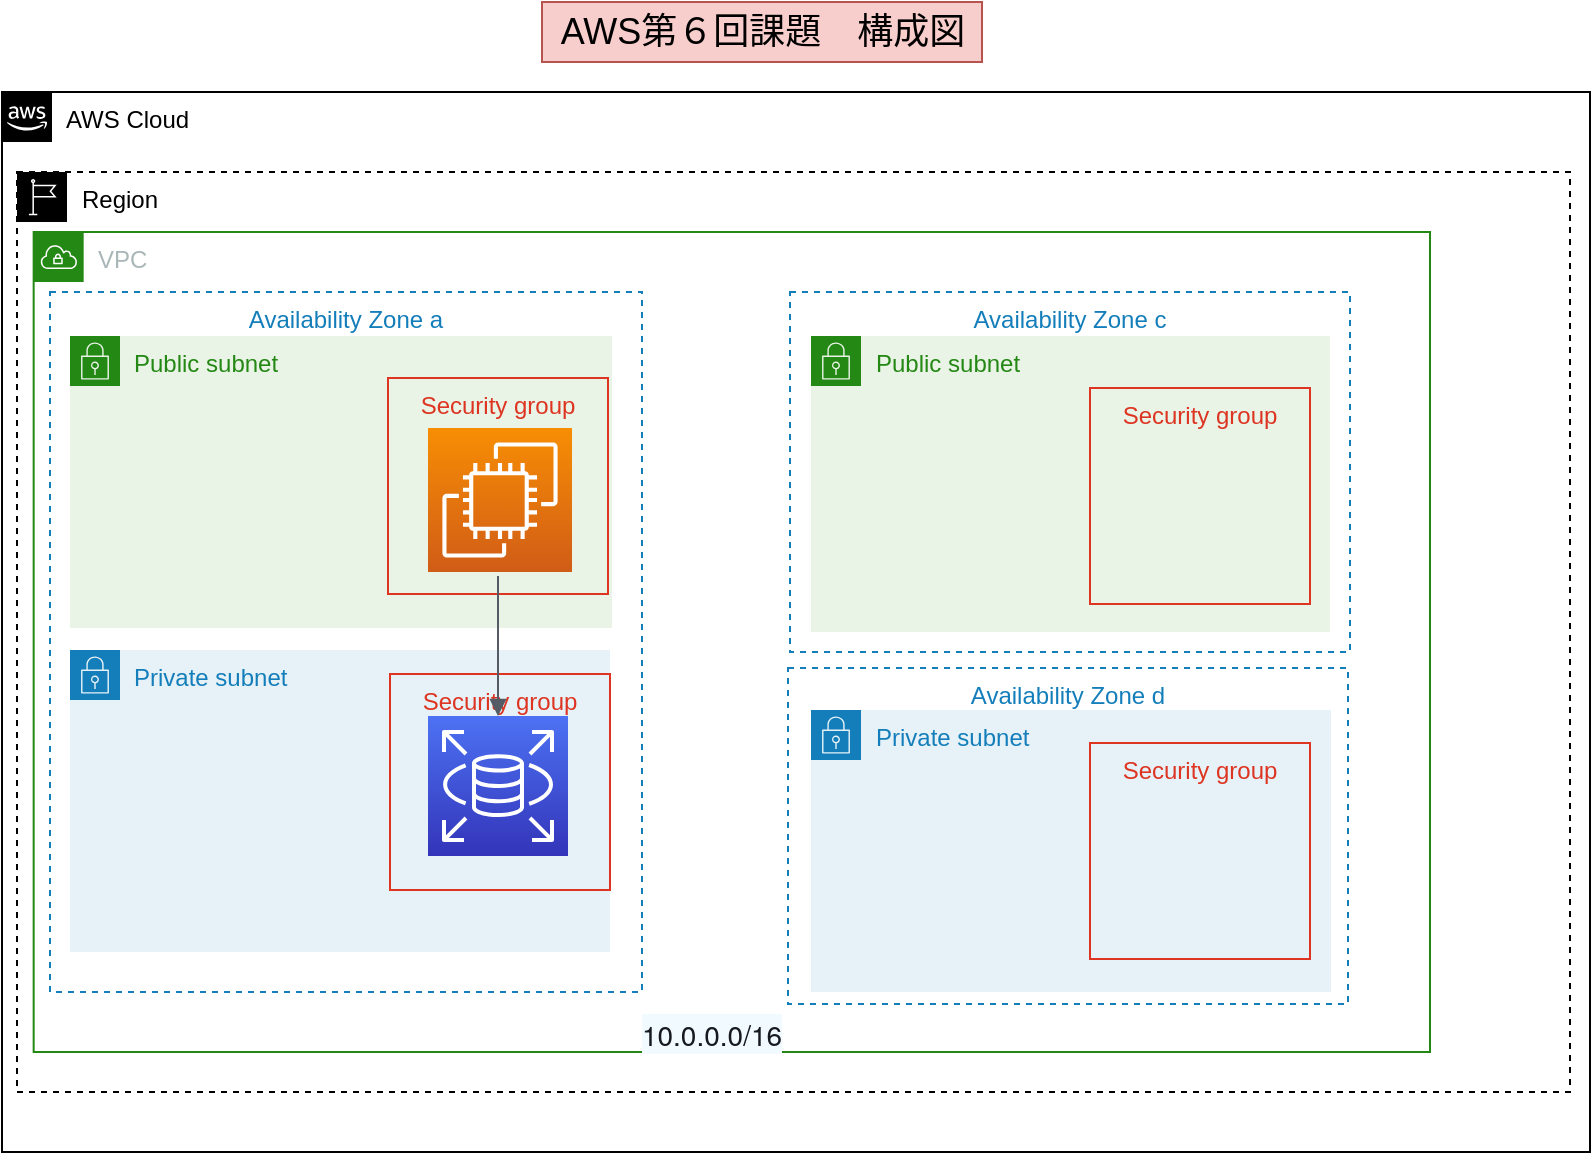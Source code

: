 <mxfile version="16.1.4" type="github" pages="2">
  <diagram id="PhhgaO7qPSRJpCxBzuqd" name="AWS第6回課題構成図">
    <mxGraphModel dx="946" dy="508" grid="1" gridSize="10" guides="1" tooltips="1" connect="1" arrows="1" fold="1" page="1" pageScale="1" pageWidth="827" pageHeight="1169" math="0" shadow="0">
      <root>
        <mxCell id="0" />
        <mxCell id="1" parent="0" />
        <mxCell id="XHXrJZq5cTJAChG5WZjP-153" value="" style="group" vertex="1" connectable="0" parent="1">
          <mxGeometry x="10" y="50" width="794" height="530" as="geometry" />
        </mxCell>
        <mxCell id="XHXrJZq5cTJAChG5WZjP-141" value="Availability Zone a" style="fillColor=none;strokeColor=#147EBA;dashed=1;verticalAlign=top;fontStyle=0;fontColor=#147EBA;rounded=0;sketch=0;" vertex="1" parent="XHXrJZq5cTJAChG5WZjP-153">
          <mxGeometry x="24" y="100" width="296" height="350" as="geometry" />
        </mxCell>
        <mxCell id="XHXrJZq5cTJAChG5WZjP-126" value="Private subnet" style="points=[[0,0],[0.25,0],[0.5,0],[0.75,0],[1,0],[1,0.25],[1,0.5],[1,0.75],[1,1],[0.75,1],[0.5,1],[0.25,1],[0,1],[0,0.75],[0,0.5],[0,0.25]];outlineConnect=0;gradientColor=none;html=1;whiteSpace=wrap;fontSize=12;fontStyle=0;container=1;pointerEvents=0;collapsible=0;recursiveResize=0;shape=mxgraph.aws4.group;grIcon=mxgraph.aws4.group_security_group;grStroke=0;strokeColor=#147EBA;fillColor=#E6F2F8;verticalAlign=top;align=left;spacingLeft=30;fontColor=#147EBA;dashed=0;rounded=0;sketch=0;" vertex="1" parent="XHXrJZq5cTJAChG5WZjP-153">
          <mxGeometry x="34" y="279" width="270" height="151" as="geometry" />
        </mxCell>
        <mxCell id="XHXrJZq5cTJAChG5WZjP-127" value="Public subnet" style="points=[[0,0],[0.25,0],[0.5,0],[0.75,0],[1,0],[1,0.25],[1,0.5],[1,0.75],[1,1],[0.75,1],[0.5,1],[0.25,1],[0,1],[0,0.75],[0,0.5],[0,0.25]];outlineConnect=0;gradientColor=none;html=1;whiteSpace=wrap;fontSize=12;fontStyle=0;container=1;pointerEvents=0;collapsible=0;recursiveResize=0;shape=mxgraph.aws4.group;grIcon=mxgraph.aws4.group_security_group;grStroke=0;strokeColor=#248814;fillColor=#E9F3E6;verticalAlign=top;align=left;spacingLeft=30;fontColor=#248814;dashed=0;rounded=0;sketch=0;" vertex="1" parent="XHXrJZq5cTJAChG5WZjP-153">
          <mxGeometry x="34" y="122" width="271" height="146" as="geometry" />
        </mxCell>
        <mxCell id="XHXrJZq5cTJAChG5WZjP-92" value="AWS Cloud" style="points=[[0,0],[0.25,0],[0.5,0],[0.75,0],[1,0],[1,0.25],[1,0.5],[1,0.75],[1,1],[0.75,1],[0.5,1],[0.25,1],[0,1],[0,0.75],[0,0.5],[0,0.25]];outlineConnect=0;html=1;whiteSpace=wrap;fontSize=12;fontStyle=0;shape=mxgraph.aws4.group;grIcon=mxgraph.aws4.group_aws_cloud_alt;fillColor=none;verticalAlign=top;align=left;spacingLeft=30;dashed=0;container=0;pointerEvents=0;collapsible=0;recursiveResize=0;" vertex="1" parent="XHXrJZq5cTJAChG5WZjP-153">
          <mxGeometry width="794" height="530" as="geometry" />
        </mxCell>
        <mxCell id="XHXrJZq5cTJAChG5WZjP-122" value="Region" style="points=[[0,0],[0.25,0],[0.5,0],[0.75,0],[1,0],[1,0.25],[1,0.5],[1,0.75],[1,1],[0.75,1],[0.5,1],[0.25,1],[0,1],[0,0.75],[0,0.5],[0,0.25]];outlineConnect=0;html=1;whiteSpace=wrap;fontSize=12;fontStyle=0;container=0;pointerEvents=0;collapsible=0;recursiveResize=0;shape=mxgraph.aws4.group;grIcon=mxgraph.aws4.group_region;fillColor=none;verticalAlign=top;align=left;spacingLeft=30;dashed=1;" vertex="1" parent="XHXrJZq5cTJAChG5WZjP-153">
          <mxGeometry x="7.5" y="40" width="776.5" height="460" as="geometry" />
        </mxCell>
        <mxCell id="XHXrJZq5cTJAChG5WZjP-125" value="VPC" style="points=[[0,0],[0.25,0],[0.5,0],[0.75,0],[1,0],[1,0.25],[1,0.5],[1,0.75],[1,1],[0.75,1],[0.5,1],[0.25,1],[0,1],[0,0.75],[0,0.5],[0,0.25]];outlineConnect=0;gradientColor=none;html=1;whiteSpace=wrap;fontSize=12;fontStyle=0;container=0;pointerEvents=0;collapsible=0;recursiveResize=0;shape=mxgraph.aws4.group;grIcon=mxgraph.aws4.group_vpc;strokeColor=#248814;fillColor=none;verticalAlign=top;align=left;spacingLeft=30;fontColor=#AAB7B8;dashed=0;rounded=0;sketch=0;" vertex="1" parent="XHXrJZq5cTJAChG5WZjP-153">
          <mxGeometry x="15.83" y="70" width="698.17" height="410" as="geometry" />
        </mxCell>
        <mxCell id="XHXrJZq5cTJAChG5WZjP-142" value="Security group" style="fillColor=none;strokeColor=#DD3522;verticalAlign=top;fontStyle=0;fontColor=#DD3522;rounded=0;sketch=0;" vertex="1" parent="XHXrJZq5cTJAChG5WZjP-153">
          <mxGeometry x="193" y="143" width="110" height="108" as="geometry" />
        </mxCell>
        <mxCell id="XHXrJZq5cTJAChG5WZjP-144" value="Security group" style="fillColor=none;strokeColor=#DD3522;verticalAlign=top;fontStyle=0;fontColor=#DD3522;rounded=0;sketch=0;" vertex="1" parent="XHXrJZq5cTJAChG5WZjP-153">
          <mxGeometry x="194" y="291" width="110" height="108" as="geometry" />
        </mxCell>
        <mxCell id="XHXrJZq5cTJAChG5WZjP-145" value="Availability Zone c" style="fillColor=none;strokeColor=#147EBA;dashed=1;verticalAlign=top;fontStyle=0;fontColor=#147EBA;rounded=0;sketch=0;" vertex="1" parent="XHXrJZq5cTJAChG5WZjP-153">
          <mxGeometry x="394" y="100" width="280" height="180" as="geometry" />
        </mxCell>
        <mxCell id="XHXrJZq5cTJAChG5WZjP-147" value="Public subnet" style="points=[[0,0],[0.25,0],[0.5,0],[0.75,0],[1,0],[1,0.25],[1,0.5],[1,0.75],[1,1],[0.75,1],[0.5,1],[0.25,1],[0,1],[0,0.75],[0,0.5],[0,0.25]];outlineConnect=0;gradientColor=none;html=1;whiteSpace=wrap;fontSize=12;fontStyle=0;container=1;pointerEvents=0;collapsible=0;recursiveResize=0;shape=mxgraph.aws4.group;grIcon=mxgraph.aws4.group_security_group;grStroke=0;strokeColor=#248814;fillColor=#E9F3E6;verticalAlign=top;align=left;spacingLeft=30;fontColor=#248814;dashed=0;rounded=0;sketch=0;" vertex="1" parent="XHXrJZq5cTJAChG5WZjP-153">
          <mxGeometry x="404.5" y="122" width="259.5" height="148" as="geometry" />
        </mxCell>
        <mxCell id="XHXrJZq5cTJAChG5WZjP-148" value="Security group" style="fillColor=none;strokeColor=#DD3522;verticalAlign=top;fontStyle=0;fontColor=#DD3522;rounded=0;sketch=0;" vertex="1" parent="XHXrJZq5cTJAChG5WZjP-153">
          <mxGeometry x="544" y="148" width="110" height="108" as="geometry" />
        </mxCell>
        <mxCell id="XHXrJZq5cTJAChG5WZjP-152" value="Availability Zone d" style="fillColor=none;strokeColor=#147EBA;dashed=1;verticalAlign=top;fontStyle=0;fontColor=#147EBA;rounded=0;sketch=0;" vertex="1" parent="XHXrJZq5cTJAChG5WZjP-153">
          <mxGeometry x="393" y="288" width="280" height="168" as="geometry" />
        </mxCell>
        <mxCell id="XHXrJZq5cTJAChG5WZjP-149" value="Private subnet" style="points=[[0,0],[0.25,0],[0.5,0],[0.75,0],[1,0],[1,0.25],[1,0.5],[1,0.75],[1,1],[0.75,1],[0.5,1],[0.25,1],[0,1],[0,0.75],[0,0.5],[0,0.25]];outlineConnect=0;gradientColor=none;html=1;whiteSpace=wrap;fontSize=12;fontStyle=0;container=1;pointerEvents=0;collapsible=0;recursiveResize=0;shape=mxgraph.aws4.group;grIcon=mxgraph.aws4.group_security_group;grStroke=0;strokeColor=#147EBA;fillColor=#E6F2F8;verticalAlign=top;align=left;spacingLeft=30;fontColor=#147EBA;dashed=0;rounded=0;sketch=0;" vertex="1" parent="XHXrJZq5cTJAChG5WZjP-153">
          <mxGeometry x="404.5" y="309" width="260" height="141" as="geometry" />
        </mxCell>
        <mxCell id="XHXrJZq5cTJAChG5WZjP-155" value="" style="group" vertex="1" connectable="0" parent="XHXrJZq5cTJAChG5WZjP-153">
          <mxGeometry x="213" y="168" width="72" height="214" as="geometry" />
        </mxCell>
        <mxCell id="XHXrJZq5cTJAChG5WZjP-139" value="" style="sketch=0;points=[[0,0,0],[0.25,0,0],[0.5,0,0],[0.75,0,0],[1,0,0],[0,1,0],[0.25,1,0],[0.5,1,0],[0.75,1,0],[1,1,0],[0,0.25,0],[0,0.5,0],[0,0.75,0],[1,0.25,0],[1,0.5,0],[1,0.75,0]];outlineConnect=0;fontColor=#232F3E;gradientColor=#4D72F3;gradientDirection=north;fillColor=#3334B9;strokeColor=#ffffff;dashed=0;verticalLabelPosition=bottom;verticalAlign=top;align=center;html=1;fontSize=12;fontStyle=0;aspect=fixed;shape=mxgraph.aws4.resourceIcon;resIcon=mxgraph.aws4.rds;rounded=0;" vertex="1" parent="XHXrJZq5cTJAChG5WZjP-155">
          <mxGeometry y="144" width="70" height="70" as="geometry" />
        </mxCell>
        <mxCell id="XHXrJZq5cTJAChG5WZjP-140" value="" style="sketch=0;points=[[0,0,0],[0.25,0,0],[0.5,0,0],[0.75,0,0],[1,0,0],[0,1,0],[0.25,1,0],[0.5,1,0],[0.75,1,0],[1,1,0],[0,0.25,0],[0,0.5,0],[0,0.75,0],[1,0.25,0],[1,0.5,0],[1,0.75,0]];outlineConnect=0;fontColor=#232F3E;gradientColor=#F78E04;gradientDirection=north;fillColor=#D05C17;strokeColor=#ffffff;dashed=0;verticalLabelPosition=bottom;verticalAlign=top;align=center;html=1;fontSize=12;fontStyle=0;aspect=fixed;shape=mxgraph.aws4.resourceIcon;resIcon=mxgraph.aws4.ec2;rounded=0;" vertex="1" parent="XHXrJZq5cTJAChG5WZjP-155">
          <mxGeometry width="72" height="72" as="geometry" />
        </mxCell>
        <mxCell id="XHXrJZq5cTJAChG5WZjP-137" value="" style="edgeStyle=orthogonalEdgeStyle;html=1;endArrow=block;elbow=vertical;startArrow=none;endFill=1;strokeColor=#545B64;rounded=0;sketch=0;curved=0;" edge="1" parent="XHXrJZq5cTJAChG5WZjP-155">
          <mxGeometry width="100" relative="1" as="geometry">
            <mxPoint x="35" y="74" as="sourcePoint" />
            <mxPoint x="35" y="144" as="targetPoint" />
          </mxGeometry>
        </mxCell>
        <mxCell id="XHXrJZq5cTJAChG5WZjP-150" value="Security group" style="fillColor=none;strokeColor=#DD3522;verticalAlign=top;fontStyle=0;fontColor=#DD3522;rounded=0;sketch=0;" vertex="1" parent="XHXrJZq5cTJAChG5WZjP-153">
          <mxGeometry x="544" y="325.5" width="110" height="108" as="geometry" />
        </mxCell>
        <mxCell id="XHXrJZq5cTJAChG5WZjP-154" value="&lt;span style=&quot;color: rgb(22 , 25 , 31) ; font-family: &amp;#34;amazon ember&amp;#34; , &amp;#34;helvetica neue&amp;#34; , &amp;#34;roboto&amp;#34; , &amp;#34;arial&amp;#34; , sans-serif ; font-size: 14px ; background-color: rgb(241 , 250 , 255)&quot;&gt;10.0.0.0/16&lt;/span&gt;" style="text;html=1;strokeColor=none;fillColor=none;align=center;verticalAlign=middle;whiteSpace=wrap;rounded=0;fontFamily=Helvetica;" vertex="1" parent="1">
          <mxGeometry x="300" y="506" width="130" height="30" as="geometry" />
        </mxCell>
        <mxCell id="XHXrJZq5cTJAChG5WZjP-156" value="AWS第６回課題　構成図" style="text;html=1;align=center;verticalAlign=middle;resizable=0;points=[];autosize=1;strokeColor=#b85450;fillColor=#f8cecc;fontSize=18;" vertex="1" parent="1">
          <mxGeometry x="280" y="5" width="220" height="30" as="geometry" />
        </mxCell>
      </root>
    </mxGraphModel>
  </diagram>
  <diagram name="AWS第7回課題構成図" id="n2JetbOnq3t8JTuAo5TF">
    <mxGraphModel dx="946" dy="508" grid="1" gridSize="10" guides="1" tooltips="1" connect="1" arrows="1" fold="1" page="1" pageScale="1" pageWidth="827" pageHeight="1169" math="0" shadow="0">
      <root>
        <mxCell id="o_5WFNfsDmiW6jNAvTkd-0" />
        <mxCell id="o_5WFNfsDmiW6jNAvTkd-1" parent="o_5WFNfsDmiW6jNAvTkd-0" />
        <mxCell id="o_5WFNfsDmiW6jNAvTkd-2" value="" style="group" vertex="1" connectable="0" parent="o_5WFNfsDmiW6jNAvTkd-1">
          <mxGeometry x="10" y="50" width="794" height="530" as="geometry" />
        </mxCell>
        <mxCell id="o_5WFNfsDmiW6jNAvTkd-3" value="Availability Zone a" style="fillColor=none;strokeColor=#147EBA;dashed=1;verticalAlign=top;fontStyle=0;fontColor=#147EBA;rounded=0;sketch=0;" vertex="1" parent="o_5WFNfsDmiW6jNAvTkd-2">
          <mxGeometry x="24" y="100" width="296" height="350" as="geometry" />
        </mxCell>
        <mxCell id="o_5WFNfsDmiW6jNAvTkd-4" value="Private subnet" style="points=[[0,0],[0.25,0],[0.5,0],[0.75,0],[1,0],[1,0.25],[1,0.5],[1,0.75],[1,1],[0.75,1],[0.5,1],[0.25,1],[0,1],[0,0.75],[0,0.5],[0,0.25]];outlineConnect=0;gradientColor=none;html=1;whiteSpace=wrap;fontSize=12;fontStyle=0;container=1;pointerEvents=0;collapsible=0;recursiveResize=0;shape=mxgraph.aws4.group;grIcon=mxgraph.aws4.group_security_group;grStroke=0;strokeColor=#147EBA;fillColor=#E6F2F8;verticalAlign=top;align=left;spacingLeft=30;fontColor=#147EBA;dashed=0;rounded=0;sketch=0;" vertex="1" parent="o_5WFNfsDmiW6jNAvTkd-2">
          <mxGeometry x="34" y="279" width="270" height="151" as="geometry" />
        </mxCell>
        <mxCell id="o_5WFNfsDmiW6jNAvTkd-5" value="Public subnet" style="points=[[0,0],[0.25,0],[0.5,0],[0.75,0],[1,0],[1,0.25],[1,0.5],[1,0.75],[1,1],[0.75,1],[0.5,1],[0.25,1],[0,1],[0,0.75],[0,0.5],[0,0.25]];outlineConnect=0;gradientColor=none;html=1;whiteSpace=wrap;fontSize=12;fontStyle=0;container=1;pointerEvents=0;collapsible=0;recursiveResize=0;shape=mxgraph.aws4.group;grIcon=mxgraph.aws4.group_security_group;grStroke=0;strokeColor=#248814;fillColor=#E9F3E6;verticalAlign=top;align=left;spacingLeft=30;fontColor=#248814;dashed=0;rounded=0;sketch=0;" vertex="1" parent="o_5WFNfsDmiW6jNAvTkd-2">
          <mxGeometry x="34" y="122" width="271" height="146" as="geometry" />
        </mxCell>
        <mxCell id="o_5WFNfsDmiW6jNAvTkd-6" value="AWS Cloud" style="points=[[0,0],[0.25,0],[0.5,0],[0.75,0],[1,0],[1,0.25],[1,0.5],[1,0.75],[1,1],[0.75,1],[0.5,1],[0.25,1],[0,1],[0,0.75],[0,0.5],[0,0.25]];outlineConnect=0;html=1;whiteSpace=wrap;fontSize=12;fontStyle=0;shape=mxgraph.aws4.group;grIcon=mxgraph.aws4.group_aws_cloud_alt;fillColor=none;verticalAlign=top;align=left;spacingLeft=30;dashed=0;container=0;pointerEvents=0;collapsible=0;recursiveResize=0;" vertex="1" parent="o_5WFNfsDmiW6jNAvTkd-2">
          <mxGeometry width="794" height="530" as="geometry" />
        </mxCell>
        <mxCell id="o_5WFNfsDmiW6jNAvTkd-7" value="Region" style="points=[[0,0],[0.25,0],[0.5,0],[0.75,0],[1,0],[1,0.25],[1,0.5],[1,0.75],[1,1],[0.75,1],[0.5,1],[0.25,1],[0,1],[0,0.75],[0,0.5],[0,0.25]];outlineConnect=0;html=1;whiteSpace=wrap;fontSize=12;fontStyle=0;container=0;pointerEvents=0;collapsible=0;recursiveResize=0;shape=mxgraph.aws4.group;grIcon=mxgraph.aws4.group_region;fillColor=none;verticalAlign=top;align=left;spacingLeft=30;dashed=1;" vertex="1" parent="o_5WFNfsDmiW6jNAvTkd-2">
          <mxGeometry x="7.5" y="40" width="776.5" height="460" as="geometry" />
        </mxCell>
        <mxCell id="o_5WFNfsDmiW6jNAvTkd-8" value="VPC" style="points=[[0,0],[0.25,0],[0.5,0],[0.75,0],[1,0],[1,0.25],[1,0.5],[1,0.75],[1,1],[0.75,1],[0.5,1],[0.25,1],[0,1],[0,0.75],[0,0.5],[0,0.25]];outlineConnect=0;gradientColor=none;html=1;whiteSpace=wrap;fontSize=12;fontStyle=0;container=0;pointerEvents=0;collapsible=0;recursiveResize=0;shape=mxgraph.aws4.group;grIcon=mxgraph.aws4.group_vpc;strokeColor=#248814;fillColor=none;verticalAlign=top;align=left;spacingLeft=30;fontColor=#AAB7B8;dashed=0;rounded=0;sketch=0;" vertex="1" parent="o_5WFNfsDmiW6jNAvTkd-2">
          <mxGeometry x="15.83" y="70" width="698.17" height="410" as="geometry" />
        </mxCell>
        <mxCell id="o_5WFNfsDmiW6jNAvTkd-9" value="Security group" style="fillColor=none;strokeColor=#DD3522;verticalAlign=top;fontStyle=0;fontColor=#DD3522;rounded=0;sketch=0;" vertex="1" parent="o_5WFNfsDmiW6jNAvTkd-2">
          <mxGeometry x="193" y="143" width="110" height="108" as="geometry" />
        </mxCell>
        <mxCell id="o_5WFNfsDmiW6jNAvTkd-10" value="Security group" style="fillColor=none;strokeColor=#DD3522;verticalAlign=top;fontStyle=0;fontColor=#DD3522;rounded=0;sketch=0;" vertex="1" parent="o_5WFNfsDmiW6jNAvTkd-2">
          <mxGeometry x="194" y="291" width="110" height="108" as="geometry" />
        </mxCell>
        <mxCell id="o_5WFNfsDmiW6jNAvTkd-11" value="Availability Zone c" style="fillColor=none;strokeColor=#147EBA;dashed=1;verticalAlign=top;fontStyle=0;fontColor=#147EBA;rounded=0;sketch=0;" vertex="1" parent="o_5WFNfsDmiW6jNAvTkd-2">
          <mxGeometry x="394" y="100" width="280" height="180" as="geometry" />
        </mxCell>
        <mxCell id="o_5WFNfsDmiW6jNAvTkd-12" value="Public subnet" style="points=[[0,0],[0.25,0],[0.5,0],[0.75,0],[1,0],[1,0.25],[1,0.5],[1,0.75],[1,1],[0.75,1],[0.5,1],[0.25,1],[0,1],[0,0.75],[0,0.5],[0,0.25]];outlineConnect=0;gradientColor=none;html=1;whiteSpace=wrap;fontSize=12;fontStyle=0;container=1;pointerEvents=0;collapsible=0;recursiveResize=0;shape=mxgraph.aws4.group;grIcon=mxgraph.aws4.group_security_group;grStroke=0;strokeColor=#248814;fillColor=#E9F3E6;verticalAlign=top;align=left;spacingLeft=30;fontColor=#248814;dashed=0;rounded=0;sketch=0;" vertex="1" parent="o_5WFNfsDmiW6jNAvTkd-2">
          <mxGeometry x="404.5" y="122" width="259.5" height="148" as="geometry" />
        </mxCell>
        <mxCell id="o_5WFNfsDmiW6jNAvTkd-13" value="Security group" style="fillColor=none;strokeColor=#DD3522;verticalAlign=top;fontStyle=0;fontColor=#DD3522;rounded=0;sketch=0;" vertex="1" parent="o_5WFNfsDmiW6jNAvTkd-2">
          <mxGeometry x="544" y="148" width="110" height="108" as="geometry" />
        </mxCell>
        <mxCell id="o_5WFNfsDmiW6jNAvTkd-14" value="Availability Zone d" style="fillColor=none;strokeColor=#147EBA;dashed=1;verticalAlign=top;fontStyle=0;fontColor=#147EBA;rounded=0;sketch=0;" vertex="1" parent="o_5WFNfsDmiW6jNAvTkd-2">
          <mxGeometry x="393" y="288" width="280" height="168" as="geometry" />
        </mxCell>
        <mxCell id="o_5WFNfsDmiW6jNAvTkd-15" value="Private subnet" style="points=[[0,0],[0.25,0],[0.5,0],[0.75,0],[1,0],[1,0.25],[1,0.5],[1,0.75],[1,1],[0.75,1],[0.5,1],[0.25,1],[0,1],[0,0.75],[0,0.5],[0,0.25]];outlineConnect=0;gradientColor=none;html=1;whiteSpace=wrap;fontSize=12;fontStyle=0;container=1;pointerEvents=0;collapsible=0;recursiveResize=0;shape=mxgraph.aws4.group;grIcon=mxgraph.aws4.group_security_group;grStroke=0;strokeColor=#147EBA;fillColor=#E6F2F8;verticalAlign=top;align=left;spacingLeft=30;fontColor=#147EBA;dashed=0;rounded=0;sketch=0;" vertex="1" parent="o_5WFNfsDmiW6jNAvTkd-2">
          <mxGeometry x="404.5" y="309" width="260" height="141" as="geometry" />
        </mxCell>
        <mxCell id="o_5WFNfsDmiW6jNAvTkd-16" value="" style="group" vertex="1" connectable="0" parent="o_5WFNfsDmiW6jNAvTkd-2">
          <mxGeometry x="213" y="168" width="72" height="214" as="geometry" />
        </mxCell>
        <mxCell id="o_5WFNfsDmiW6jNAvTkd-17" value="" style="sketch=0;points=[[0,0,0],[0.25,0,0],[0.5,0,0],[0.75,0,0],[1,0,0],[0,1,0],[0.25,1,0],[0.5,1,0],[0.75,1,0],[1,1,0],[0,0.25,0],[0,0.5,0],[0,0.75,0],[1,0.25,0],[1,0.5,0],[1,0.75,0]];outlineConnect=0;fontColor=#232F3E;gradientColor=#4D72F3;gradientDirection=north;fillColor=#3334B9;strokeColor=#ffffff;dashed=0;verticalLabelPosition=bottom;verticalAlign=top;align=center;html=1;fontSize=12;fontStyle=0;aspect=fixed;shape=mxgraph.aws4.resourceIcon;resIcon=mxgraph.aws4.rds;rounded=0;" vertex="1" parent="o_5WFNfsDmiW6jNAvTkd-16">
          <mxGeometry y="144" width="70" height="70" as="geometry" />
        </mxCell>
        <mxCell id="o_5WFNfsDmiW6jNAvTkd-18" value="" style="sketch=0;points=[[0,0,0],[0.25,0,0],[0.5,0,0],[0.75,0,0],[1,0,0],[0,1,0],[0.25,1,0],[0.5,1,0],[0.75,1,0],[1,1,0],[0,0.25,0],[0,0.5,0],[0,0.75,0],[1,0.25,0],[1,0.5,0],[1,0.75,0]];outlineConnect=0;fontColor=#232F3E;gradientColor=#F78E04;gradientDirection=north;fillColor=#D05C17;strokeColor=#ffffff;dashed=0;verticalLabelPosition=bottom;verticalAlign=top;align=center;html=1;fontSize=12;fontStyle=0;aspect=fixed;shape=mxgraph.aws4.resourceIcon;resIcon=mxgraph.aws4.ec2;rounded=0;" vertex="1" parent="o_5WFNfsDmiW6jNAvTkd-16">
          <mxGeometry width="72" height="72" as="geometry" />
        </mxCell>
        <mxCell id="o_5WFNfsDmiW6jNAvTkd-19" value="" style="edgeStyle=orthogonalEdgeStyle;html=1;endArrow=block;elbow=vertical;startArrow=none;endFill=1;strokeColor=#545B64;rounded=0;sketch=0;curved=0;" edge="1" parent="o_5WFNfsDmiW6jNAvTkd-16">
          <mxGeometry width="100" relative="1" as="geometry">
            <mxPoint x="35" y="74" as="sourcePoint" />
            <mxPoint x="35" y="144" as="targetPoint" />
          </mxGeometry>
        </mxCell>
        <mxCell id="o_5WFNfsDmiW6jNAvTkd-20" value="Security group" style="fillColor=none;strokeColor=#DD3522;verticalAlign=top;fontStyle=0;fontColor=#DD3522;rounded=0;sketch=0;" vertex="1" parent="o_5WFNfsDmiW6jNAvTkd-2">
          <mxGeometry x="544" y="325.5" width="110" height="108" as="geometry" />
        </mxCell>
        <mxCell id="o_5WFNfsDmiW6jNAvTkd-21" value="&lt;span style=&quot;color: rgb(22 , 25 , 31) ; font-family: &amp;#34;amazon ember&amp;#34; , &amp;#34;helvetica neue&amp;#34; , &amp;#34;roboto&amp;#34; , &amp;#34;arial&amp;#34; , sans-serif ; font-size: 14px ; background-color: rgb(241 , 250 , 255)&quot;&gt;10.0.0.0/16&lt;/span&gt;" style="text;html=1;strokeColor=none;fillColor=none;align=center;verticalAlign=middle;whiteSpace=wrap;rounded=0;fontFamily=Helvetica;" vertex="1" parent="o_5WFNfsDmiW6jNAvTkd-1">
          <mxGeometry x="300" y="506" width="130" height="30" as="geometry" />
        </mxCell>
        <mxCell id="o_5WFNfsDmiW6jNAvTkd-22" value="AWS第7回課題　構成図" style="text;html=1;align=center;verticalAlign=middle;resizable=0;points=[];autosize=1;strokeColor=#b85450;fillColor=#f8cecc;fontSize=18;" vertex="1" parent="o_5WFNfsDmiW6jNAvTkd-1">
          <mxGeometry x="285" y="5" width="210" height="30" as="geometry" />
        </mxCell>
      </root>
    </mxGraphModel>
  </diagram>
</mxfile>
